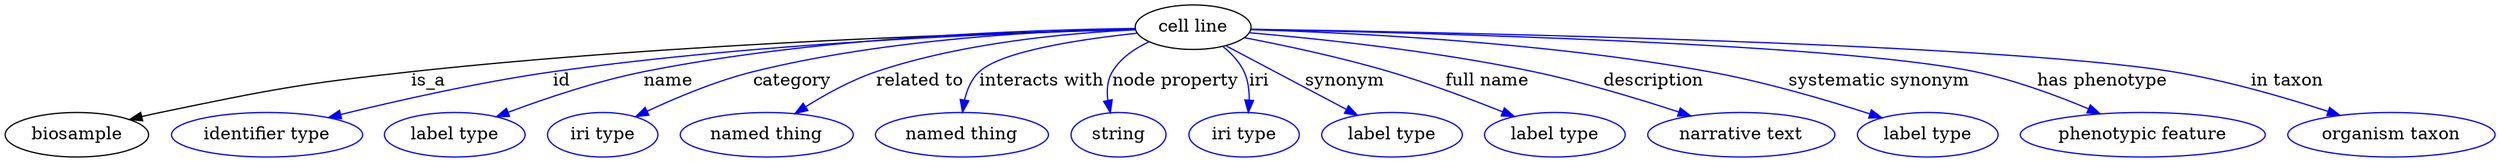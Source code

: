 digraph {
	graph [bb="0,0,1617.2,122"];
	node [label="\N"];
	"cell line"	 [height=0.5,
		label="cell line",
		pos="773.46,104",
		width=1.0651];
	biosample	 [height=0.5,
		pos="46.457,18",
		width=1.2905];
	"cell line" -> biosample	 [label=is_a,
		lp="286.73,61",
		pos="e,81.508,30.022 735.16,102.69 651.4,99.505 445.76,89.951 274.9,68 197.59,58.066 178.04,55.077 102.46,36 98.827,35.084 95.089,34.061 \
91.347,32.981"];
	id	 [color=blue,
		height=0.5,
		label="identifier type",
		pos="170.46,18",
		width=1.652];
	"cell line" -> id	 [color=blue,
		label=id,
		lp="372.9,61",
		pos="e,212.49,30.88 735.06,102.61 662.58,99.534 500.84,90.567 366.57,68 316.9,59.652 261.36,44.975 222.1,33.675",
		style=solid];
	name	 [color=blue,
		height=0.5,
		label="label type",
		pos="292.46,18",
		width=1.2425];
	"cell line" -> name	 [color=blue,
		label=name,
		lp="441.62,61",
		pos="e,322.04,31.561 734.9,103.19 670.24,101.14 536.21,93.841 426.14,68 393.27,60.283 357.51,46.614 331.26,35.517",
		style=solid];
	category	 [color=blue,
		height=0.5,
		label="iri type",
		pos="390.46,18",
		width=0.9834];
	"cell line" -> category	 [color=blue,
		label=category,
		lp="519.55,61",
		pos="e,413.74,31.758 734.87,102.84 680.42,100.35 578.41,92.532 495.26,68 469.78,60.48 442.75,47.448 422.53,36.574",
		style=solid];
	"related to"	 [color=blue,
		height=0.5,
		label="named thing",
		pos="497.46,18",
		width=1.5019];
	"cell line" -> "related to"	 [color=blue,
		label="related to",
		lp="599.69,61",
		pos="e,517.96,34.93 735.25,101.75 693.95,98.283 626.81,89.577 572.98,68 556.46,61.377 539.78,50.834 526.32,41.133",
		style=solid];
	"interacts with"	 [color=blue,
		height=0.5,
		label="named thing",
		pos="623.46,18",
		width=1.5019];
	"cell line" -> "interacts with"	 [color=blue,
		label="interacts with",
		lp="676.36,61",
		pos="e,624.3,36.439 736.69,98.436 701.45,92.387 651.61,81.721 637.65,68 631.76,62.219 628.27,54.192 626.22,46.259",
		style=solid];
	"node property"	 [color=blue,
		height=0.5,
		label=string,
		pos="725.46,18",
		width=0.8403];
	"cell line" -> "node property"	 [color=blue,
		label="node property",
		lp="759.53,61",
		pos="e,718.96,35.599 744.96,91.659 735.35,85.948 725.69,78.14 720.31,68 716.72,61.216 716.2,53.188 717.07,45.573",
		style=solid];
	iri	 [color=blue,
		height=0.5,
		label="iri type",
		pos="809.46,18",
		width=0.9834];
	"cell line" -> iri	 [color=blue,
		label=iri,
		lp="813.68,61",
		pos="e,809.24,36.216 789.69,87.676 794.55,81.9 799.4,75.07 802.46,68 805.36,61.299 807.11,53.664 808.16,46.412",
		style=solid];
	synonym	 [color=blue,
		height=0.5,
		label="label type",
		pos="907.46,18",
		width=1.2425];
	"cell line" -> synonym	 [color=blue,
		label=synonym,
		lp="875.13,61",
		pos="e,883.25,33.533 796.19,89.411 817.73,75.583 850.34,54.658 874.69,39.029",
		style=solid];
	"full name"	 [color=blue,
		height=0.5,
		label="label type",
		pos="1014.5,18",
		width=1.2425];
	"cell line" -> "full name"	 [color=blue,
		label="full name",
		lp="965.09,61",
		pos="e,986.48,32.208 808.12,96.065 834.8,89.578 872.41,79.604 904.46,68 929.26,59.019 956.23,46.798 977.26,36.686",
		style=solid];
	description	 [color=blue,
		height=0.5,
		label="narrative text",
		pos="1134.5,18",
		width=1.5834];
	"cell line" -> description	 [color=blue,
		label=description,
		lp="1069.6,61",
		pos="e,1099.9,32.455 811.21,100.03 855.74,94.855 931.76,84.47 995.46,68 1027.9,59.623 1063.3,46.797 1090.3,36.233",
		style=solid];
	"systematic synonym"	 [color=blue,
		height=0.5,
		label="label type",
		pos="1254.5,18",
		width=1.2425];
	"cell line" -> "systematic synonym"	 [color=blue,
		label="systematic synonym",
		lp="1212.4,61",
		pos="e,1222.8,30.745 811.86,102.48 873.99,99.435 1000.1,90.789 1104.5,68 1142,59.79 1183.4,45.583 1213.2,34.406",
		style=solid];
	"has phenotype"	 [color=blue,
		height=0.5,
		label="phenotypic feature",
		pos="1393.5,18",
		width=2.1155];
	"cell line" -> "has phenotype"	 [color=blue,
		label="has phenotype",
		lp="1354.7,61",
		pos="e,1361.8,34.506 811.77,102.84 913,99.511 1185.8,88.828 1273.5,68 1300.7,61.516 1329.8,49.548 1352.5,38.946",
		style=solid];
	"in taxon"	 [color=blue,
		height=0.5,
		label="organism taxon",
		pos="1552.5,18",
		width=1.7978];
	"cell line" -> "in taxon"	 [color=blue,
		label="in taxon",
		lp="1472.2,61",
		pos="e,1515.8,32.849 812.05,103.07 930.08,100.03 1285.1,89.301 1398.5,68 1435.6,61.021 1476.2,47.581 1506.4,36.392",
		style=solid];
}
